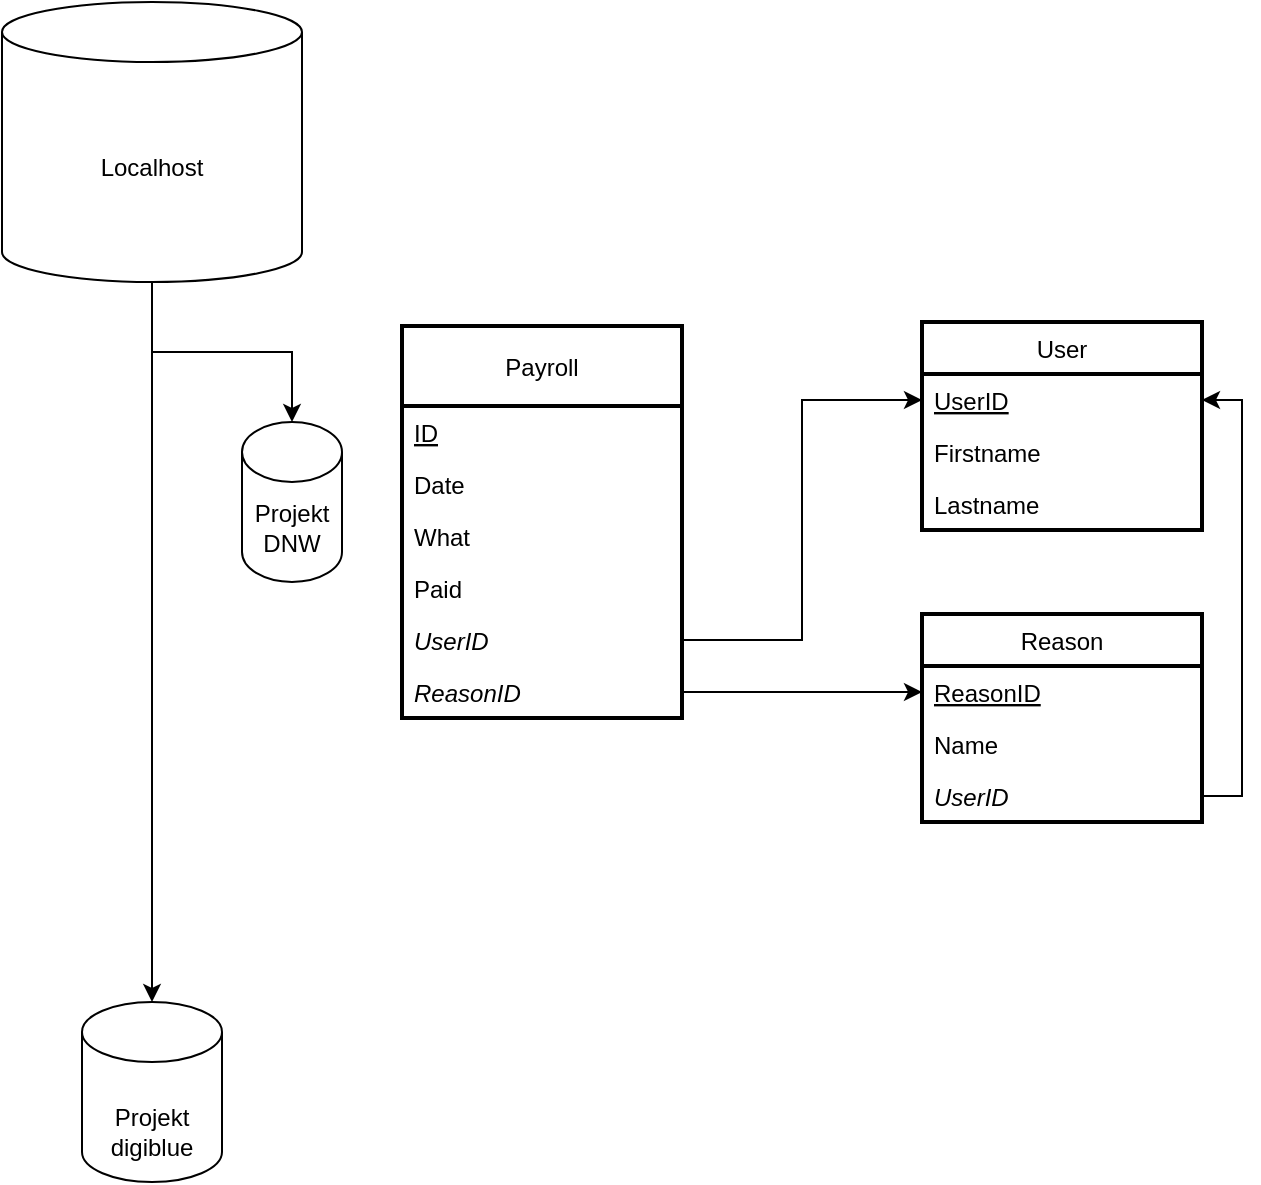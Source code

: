 <mxfile version="20.2.0" type="github">
  <diagram id="AuFedEMOQw4ieeK1-Sm2" name="Seite-1">
    <mxGraphModel dx="1422" dy="772" grid="1" gridSize="10" guides="1" tooltips="1" connect="1" arrows="1" fold="1" page="1" pageScale="1" pageWidth="827" pageHeight="1169" math="0" shadow="0">
      <root>
        <mxCell id="0" />
        <mxCell id="1" parent="0" />
        <mxCell id="9iTthBQcHJwAkOhHGdQZ-31" value="" style="edgeStyle=orthogonalEdgeStyle;rounded=0;orthogonalLoop=1;jettySize=auto;html=1;" edge="1" parent="1" source="9iTthBQcHJwAkOhHGdQZ-1" target="9iTthBQcHJwAkOhHGdQZ-30">
          <mxGeometry relative="1" as="geometry" />
        </mxCell>
        <mxCell id="9iTthBQcHJwAkOhHGdQZ-33" value="" style="edgeStyle=orthogonalEdgeStyle;rounded=0;orthogonalLoop=1;jettySize=auto;html=1;" edge="1" parent="1" source="9iTthBQcHJwAkOhHGdQZ-1" target="9iTthBQcHJwAkOhHGdQZ-32">
          <mxGeometry relative="1" as="geometry" />
        </mxCell>
        <mxCell id="9iTthBQcHJwAkOhHGdQZ-1" value="Localhost" style="shape=cylinder3;whiteSpace=wrap;html=1;boundedLbl=1;backgroundOutline=1;size=15;" vertex="1" parent="1">
          <mxGeometry x="40" y="30" width="150" height="140" as="geometry" />
        </mxCell>
        <mxCell id="9iTthBQcHJwAkOhHGdQZ-10" value="Payroll" style="swimlane;fontStyle=0;childLayout=stackLayout;horizontal=1;startSize=40;fillColor=none;horizontalStack=0;resizeParent=1;resizeParentMax=0;resizeLast=0;collapsible=1;marginBottom=0;strokeWidth=2;" vertex="1" parent="1">
          <mxGeometry x="240" y="192" width="140" height="196" as="geometry">
            <mxRectangle x="60" y="280" width="120" height="40" as="alternateBounds" />
          </mxGeometry>
        </mxCell>
        <mxCell id="9iTthBQcHJwAkOhHGdQZ-11" value="ID" style="text;strokeColor=none;fillColor=none;align=left;verticalAlign=top;spacingLeft=4;spacingRight=4;overflow=hidden;rotatable=0;points=[[0,0.5],[1,0.5]];portConstraint=eastwest;fontStyle=4" vertex="1" parent="9iTthBQcHJwAkOhHGdQZ-10">
          <mxGeometry y="40" width="140" height="26" as="geometry" />
        </mxCell>
        <mxCell id="9iTthBQcHJwAkOhHGdQZ-12" value="Date" style="text;strokeColor=none;fillColor=none;align=left;verticalAlign=top;spacingLeft=4;spacingRight=4;overflow=hidden;rotatable=0;points=[[0,0.5],[1,0.5]];portConstraint=eastwest;" vertex="1" parent="9iTthBQcHJwAkOhHGdQZ-10">
          <mxGeometry y="66" width="140" height="26" as="geometry" />
        </mxCell>
        <mxCell id="9iTthBQcHJwAkOhHGdQZ-13" value="What" style="text;strokeColor=none;fillColor=none;align=left;verticalAlign=top;spacingLeft=4;spacingRight=4;overflow=hidden;rotatable=0;points=[[0,0.5],[1,0.5]];portConstraint=eastwest;" vertex="1" parent="9iTthBQcHJwAkOhHGdQZ-10">
          <mxGeometry y="92" width="140" height="26" as="geometry" />
        </mxCell>
        <mxCell id="9iTthBQcHJwAkOhHGdQZ-14" value="Paid" style="text;strokeColor=none;fillColor=none;align=left;verticalAlign=top;spacingLeft=4;spacingRight=4;overflow=hidden;rotatable=0;points=[[0,0.5],[1,0.5]];portConstraint=eastwest;" vertex="1" parent="9iTthBQcHJwAkOhHGdQZ-10">
          <mxGeometry y="118" width="140" height="26" as="geometry" />
        </mxCell>
        <mxCell id="9iTthBQcHJwAkOhHGdQZ-15" value="UserID" style="text;strokeColor=none;fillColor=none;align=left;verticalAlign=top;spacingLeft=4;spacingRight=4;overflow=hidden;rotatable=0;points=[[0,0.5],[1,0.5]];portConstraint=eastwest;fontStyle=2" vertex="1" parent="9iTthBQcHJwAkOhHGdQZ-10">
          <mxGeometry y="144" width="140" height="26" as="geometry" />
        </mxCell>
        <mxCell id="9iTthBQcHJwAkOhHGdQZ-16" value="ReasonID" style="text;strokeColor=none;fillColor=none;align=left;verticalAlign=top;spacingLeft=4;spacingRight=4;overflow=hidden;rotatable=0;points=[[0,0.5],[1,0.5]];portConstraint=eastwest;fontStyle=2" vertex="1" parent="9iTthBQcHJwAkOhHGdQZ-10">
          <mxGeometry y="170" width="140" height="26" as="geometry" />
        </mxCell>
        <mxCell id="9iTthBQcHJwAkOhHGdQZ-17" value="User" style="swimlane;fontStyle=0;childLayout=stackLayout;horizontal=1;startSize=26;fillColor=none;horizontalStack=0;resizeParent=1;resizeParentMax=0;resizeLast=0;collapsible=1;marginBottom=0;strokeWidth=2;" vertex="1" parent="1">
          <mxGeometry x="500" y="190" width="140" height="104" as="geometry" />
        </mxCell>
        <mxCell id="9iTthBQcHJwAkOhHGdQZ-18" value="UserID" style="text;strokeColor=none;fillColor=none;align=left;verticalAlign=top;spacingLeft=4;spacingRight=4;overflow=hidden;rotatable=0;points=[[0,0.5],[1,0.5]];portConstraint=eastwest;fontStyle=4" vertex="1" parent="9iTthBQcHJwAkOhHGdQZ-17">
          <mxGeometry y="26" width="140" height="26" as="geometry" />
        </mxCell>
        <mxCell id="9iTthBQcHJwAkOhHGdQZ-19" value="Firstname" style="text;strokeColor=none;fillColor=none;align=left;verticalAlign=top;spacingLeft=4;spacingRight=4;overflow=hidden;rotatable=0;points=[[0,0.5],[1,0.5]];portConstraint=eastwest;" vertex="1" parent="9iTthBQcHJwAkOhHGdQZ-17">
          <mxGeometry y="52" width="140" height="26" as="geometry" />
        </mxCell>
        <mxCell id="9iTthBQcHJwAkOhHGdQZ-20" value="Lastname" style="text;strokeColor=none;fillColor=none;align=left;verticalAlign=top;spacingLeft=4;spacingRight=4;overflow=hidden;rotatable=0;points=[[0,0.5],[1,0.5]];portConstraint=eastwest;" vertex="1" parent="9iTthBQcHJwAkOhHGdQZ-17">
          <mxGeometry y="78" width="140" height="26" as="geometry" />
        </mxCell>
        <mxCell id="9iTthBQcHJwAkOhHGdQZ-21" value="Reason" style="swimlane;fontStyle=0;childLayout=stackLayout;horizontal=1;startSize=26;fillColor=none;horizontalStack=0;resizeParent=1;resizeParentMax=0;resizeLast=0;collapsible=1;marginBottom=0;strokeWidth=2;" vertex="1" parent="1">
          <mxGeometry x="500" y="336" width="140" height="104" as="geometry" />
        </mxCell>
        <mxCell id="9iTthBQcHJwAkOhHGdQZ-22" value="ReasonID" style="text;strokeColor=none;fillColor=none;align=left;verticalAlign=top;spacingLeft=4;spacingRight=4;overflow=hidden;rotatable=0;points=[[0,0.5],[1,0.5]];portConstraint=eastwest;fontStyle=4" vertex="1" parent="9iTthBQcHJwAkOhHGdQZ-21">
          <mxGeometry y="26" width="140" height="26" as="geometry" />
        </mxCell>
        <mxCell id="9iTthBQcHJwAkOhHGdQZ-23" value="Name" style="text;strokeColor=none;fillColor=none;align=left;verticalAlign=top;spacingLeft=4;spacingRight=4;overflow=hidden;rotatable=0;points=[[0,0.5],[1,0.5]];portConstraint=eastwest;" vertex="1" parent="9iTthBQcHJwAkOhHGdQZ-21">
          <mxGeometry y="52" width="140" height="26" as="geometry" />
        </mxCell>
        <mxCell id="9iTthBQcHJwAkOhHGdQZ-24" value="UserID" style="text;strokeColor=none;fillColor=none;align=left;verticalAlign=top;spacingLeft=4;spacingRight=4;overflow=hidden;rotatable=0;points=[[0,0.5],[1,0.5]];portConstraint=eastwest;fontStyle=2" vertex="1" parent="9iTthBQcHJwAkOhHGdQZ-21">
          <mxGeometry y="78" width="140" height="26" as="geometry" />
        </mxCell>
        <mxCell id="9iTthBQcHJwAkOhHGdQZ-25" style="edgeStyle=orthogonalEdgeStyle;rounded=0;orthogonalLoop=1;jettySize=auto;html=1;entryX=0;entryY=0.5;entryDx=0;entryDy=0;" edge="1" parent="1" source="9iTthBQcHJwAkOhHGdQZ-15" target="9iTthBQcHJwAkOhHGdQZ-18">
          <mxGeometry relative="1" as="geometry" />
        </mxCell>
        <mxCell id="9iTthBQcHJwAkOhHGdQZ-26" style="edgeStyle=orthogonalEdgeStyle;rounded=0;orthogonalLoop=1;jettySize=auto;html=1;entryX=0;entryY=0.5;entryDx=0;entryDy=0;" edge="1" parent="1" source="9iTthBQcHJwAkOhHGdQZ-16" target="9iTthBQcHJwAkOhHGdQZ-22">
          <mxGeometry relative="1" as="geometry" />
        </mxCell>
        <mxCell id="9iTthBQcHJwAkOhHGdQZ-29" style="edgeStyle=orthogonalEdgeStyle;rounded=0;orthogonalLoop=1;jettySize=auto;html=1;entryX=1;entryY=0.5;entryDx=0;entryDy=0;" edge="1" parent="1" source="9iTthBQcHJwAkOhHGdQZ-24" target="9iTthBQcHJwAkOhHGdQZ-18">
          <mxGeometry relative="1" as="geometry">
            <Array as="points">
              <mxPoint x="660" y="427" />
              <mxPoint x="660" y="229" />
            </Array>
          </mxGeometry>
        </mxCell>
        <mxCell id="9iTthBQcHJwAkOhHGdQZ-30" value="Projekt&lt;br&gt;DNW" style="shape=cylinder3;whiteSpace=wrap;html=1;boundedLbl=1;backgroundOutline=1;size=15;" vertex="1" parent="1">
          <mxGeometry x="160" y="240" width="50" height="80" as="geometry" />
        </mxCell>
        <mxCell id="9iTthBQcHJwAkOhHGdQZ-32" value="&lt;br&gt;Projekt&lt;br&gt;digiblue" style="shape=cylinder3;whiteSpace=wrap;html=1;boundedLbl=1;backgroundOutline=1;size=15;" vertex="1" parent="1">
          <mxGeometry x="80" y="530" width="70" height="90" as="geometry" />
        </mxCell>
      </root>
    </mxGraphModel>
  </diagram>
</mxfile>
